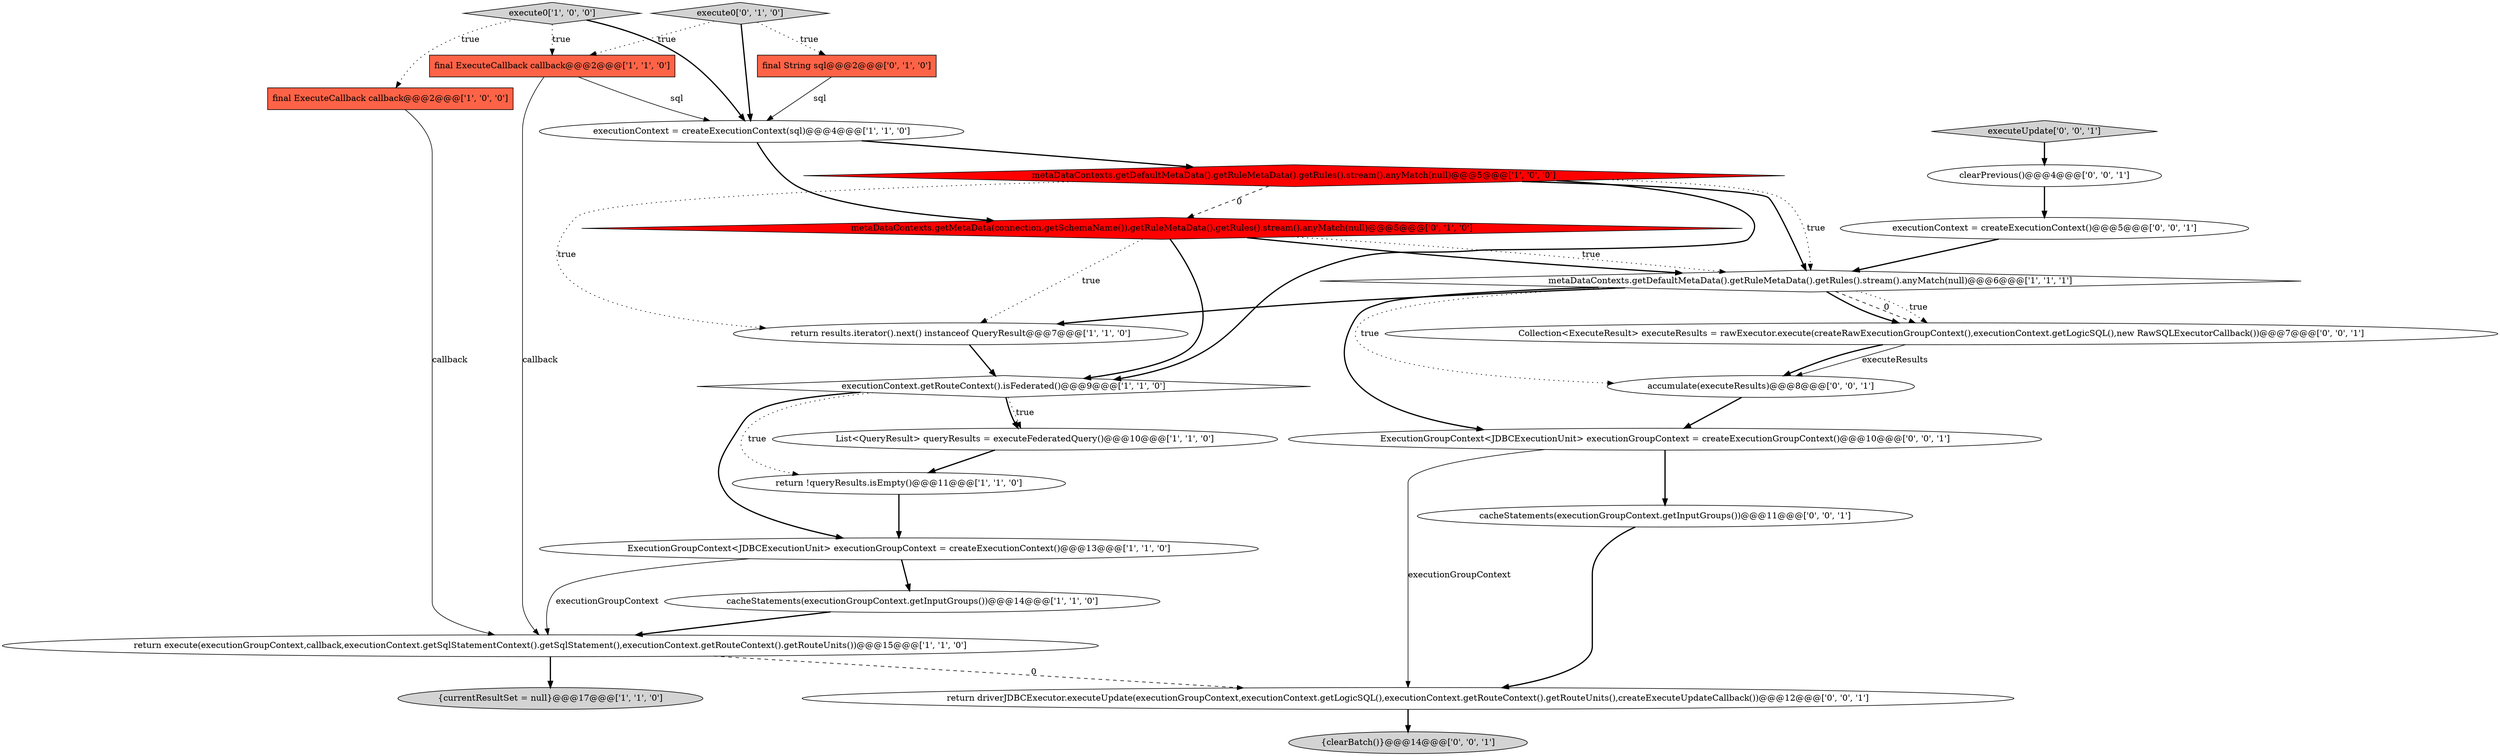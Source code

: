 digraph {
21 [style = filled, label = "clearPrevious()@@@4@@@['0', '0', '1']", fillcolor = white, shape = ellipse image = "AAA0AAABBB3BBB"];
22 [style = filled, label = "Collection<ExecuteResult> executeResults = rawExecutor.execute(createRawExecutionGroupContext(),executionContext.getLogicSQL(),new RawSQLExecutorCallback())@@@7@@@['0', '0', '1']", fillcolor = white, shape = ellipse image = "AAA0AAABBB3BBB"];
4 [style = filled, label = "metaDataContexts.getDefaultMetaData().getRuleMetaData().getRules().stream().anyMatch(null)@@@6@@@['1', '1', '1']", fillcolor = white, shape = diamond image = "AAA0AAABBB1BBB"];
17 [style = filled, label = "ExecutionGroupContext<JDBCExecutionUnit> executionGroupContext = createExecutionGroupContext()@@@10@@@['0', '0', '1']", fillcolor = white, shape = ellipse image = "AAA0AAABBB3BBB"];
5 [style = filled, label = "final ExecuteCallback callback@@@2@@@['1', '0', '0']", fillcolor = tomato, shape = box image = "AAA0AAABBB1BBB"];
25 [style = filled, label = "{clearBatch()}@@@14@@@['0', '0', '1']", fillcolor = lightgray, shape = ellipse image = "AAA0AAABBB3BBB"];
13 [style = filled, label = "executionContext = createExecutionContext(sql)@@@4@@@['1', '1', '0']", fillcolor = white, shape = ellipse image = "AAA0AAABBB1BBB"];
10 [style = filled, label = "metaDataContexts.getDefaultMetaData().getRuleMetaData().getRules().stream().anyMatch(null)@@@5@@@['1', '0', '0']", fillcolor = red, shape = diamond image = "AAA1AAABBB1BBB"];
2 [style = filled, label = "ExecutionGroupContext<JDBCExecutionUnit> executionGroupContext = createExecutionContext()@@@13@@@['1', '1', '0']", fillcolor = white, shape = ellipse image = "AAA0AAABBB1BBB"];
18 [style = filled, label = "accumulate(executeResults)@@@8@@@['0', '0', '1']", fillcolor = white, shape = ellipse image = "AAA0AAABBB3BBB"];
3 [style = filled, label = "execute0['1', '0', '0']", fillcolor = lightgray, shape = diamond image = "AAA0AAABBB1BBB"];
19 [style = filled, label = "executionContext = createExecutionContext()@@@5@@@['0', '0', '1']", fillcolor = white, shape = ellipse image = "AAA0AAABBB3BBB"];
0 [style = filled, label = "cacheStatements(executionGroupContext.getInputGroups())@@@14@@@['1', '1', '0']", fillcolor = white, shape = ellipse image = "AAA0AAABBB1BBB"];
1 [style = filled, label = "executionContext.getRouteContext().isFederated()@@@9@@@['1', '1', '0']", fillcolor = white, shape = diamond image = "AAA0AAABBB1BBB"];
7 [style = filled, label = "return !queryResults.isEmpty()@@@11@@@['1', '1', '0']", fillcolor = white, shape = ellipse image = "AAA0AAABBB1BBB"];
16 [style = filled, label = "execute0['0', '1', '0']", fillcolor = lightgray, shape = diamond image = "AAA0AAABBB2BBB"];
14 [style = filled, label = "metaDataContexts.getMetaData(connection.getSchemaName()).getRuleMetaData().getRules().stream().anyMatch(null)@@@5@@@['0', '1', '0']", fillcolor = red, shape = diamond image = "AAA1AAABBB2BBB"];
24 [style = filled, label = "return driverJDBCExecutor.executeUpdate(executionGroupContext,executionContext.getLogicSQL(),executionContext.getRouteContext().getRouteUnits(),createExecuteUpdateCallback())@@@12@@@['0', '0', '1']", fillcolor = white, shape = ellipse image = "AAA0AAABBB3BBB"];
9 [style = filled, label = "{currentResultSet = null}@@@17@@@['1', '1', '0']", fillcolor = lightgray, shape = ellipse image = "AAA0AAABBB1BBB"];
12 [style = filled, label = "final ExecuteCallback callback@@@2@@@['1', '1', '0']", fillcolor = tomato, shape = box image = "AAA0AAABBB1BBB"];
6 [style = filled, label = "return results.iterator().next() instanceof QueryResult@@@7@@@['1', '1', '0']", fillcolor = white, shape = ellipse image = "AAA0AAABBB1BBB"];
11 [style = filled, label = "return execute(executionGroupContext,callback,executionContext.getSqlStatementContext().getSqlStatement(),executionContext.getRouteContext().getRouteUnits())@@@15@@@['1', '1', '0']", fillcolor = white, shape = ellipse image = "AAA0AAABBB1BBB"];
15 [style = filled, label = "final String sql@@@2@@@['0', '1', '0']", fillcolor = tomato, shape = box image = "AAA0AAABBB2BBB"];
23 [style = filled, label = "cacheStatements(executionGroupContext.getInputGroups())@@@11@@@['0', '0', '1']", fillcolor = white, shape = ellipse image = "AAA0AAABBB3BBB"];
20 [style = filled, label = "executeUpdate['0', '0', '1']", fillcolor = lightgray, shape = diamond image = "AAA0AAABBB3BBB"];
8 [style = filled, label = "List<QueryResult> queryResults = executeFederatedQuery()@@@10@@@['1', '1', '0']", fillcolor = white, shape = ellipse image = "AAA0AAABBB1BBB"];
13->10 [style = bold, label=""];
4->18 [style = dotted, label="true"];
16->13 [style = bold, label=""];
10->6 [style = dotted, label="true"];
16->12 [style = dotted, label="true"];
1->8 [style = bold, label=""];
22->18 [style = solid, label="executeResults"];
4->17 [style = bold, label=""];
21->19 [style = bold, label=""];
12->13 [style = solid, label="sql"];
4->6 [style = bold, label=""];
16->15 [style = dotted, label="true"];
18->17 [style = bold, label=""];
0->11 [style = bold, label=""];
4->22 [style = dashed, label="0"];
11->9 [style = bold, label=""];
17->23 [style = bold, label=""];
14->1 [style = bold, label=""];
8->7 [style = bold, label=""];
5->11 [style = solid, label="callback"];
2->11 [style = solid, label="executionGroupContext"];
20->21 [style = bold, label=""];
1->7 [style = dotted, label="true"];
6->1 [style = bold, label=""];
23->24 [style = bold, label=""];
17->24 [style = solid, label="executionGroupContext"];
2->0 [style = bold, label=""];
22->18 [style = bold, label=""];
3->5 [style = dotted, label="true"];
4->22 [style = dotted, label="true"];
7->2 [style = bold, label=""];
24->25 [style = bold, label=""];
3->12 [style = dotted, label="true"];
15->13 [style = solid, label="sql"];
12->11 [style = solid, label="callback"];
11->24 [style = dashed, label="0"];
1->8 [style = dotted, label="true"];
10->4 [style = bold, label=""];
3->13 [style = bold, label=""];
1->2 [style = bold, label=""];
19->4 [style = bold, label=""];
10->4 [style = dotted, label="true"];
14->4 [style = dotted, label="true"];
10->1 [style = bold, label=""];
13->14 [style = bold, label=""];
4->22 [style = bold, label=""];
10->14 [style = dashed, label="0"];
14->4 [style = bold, label=""];
14->6 [style = dotted, label="true"];
}

